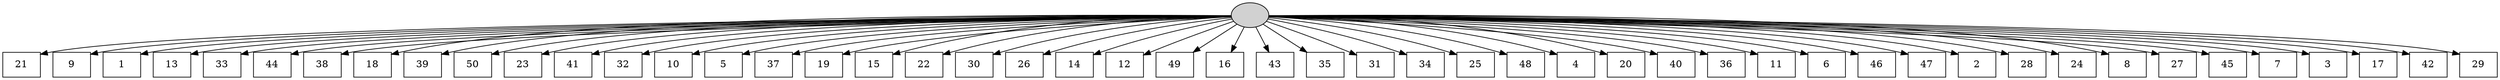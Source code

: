 digraph G {
0[style=filled, fillcolor=grey82, label=""];
1[shape=box,style=filled, fillcolor=white,label="21\n"];
2[shape=box,style=filled, fillcolor=white,label="9\n"];
3[shape=box,style=filled, fillcolor=white,label="1\n"];
4[shape=box,style=filled, fillcolor=white,label="13\n"];
5[shape=box,style=filled, fillcolor=white,label="33\n"];
6[shape=box,style=filled, fillcolor=white,label="44\n"];
7[shape=box,style=filled, fillcolor=white,label="38\n"];
8[shape=box,style=filled, fillcolor=white,label="18\n"];
9[shape=box,style=filled, fillcolor=white,label="39\n"];
10[shape=box,style=filled, fillcolor=white,label="50\n"];
11[shape=box,style=filled, fillcolor=white,label="23\n"];
12[shape=box,style=filled, fillcolor=white,label="41\n"];
13[shape=box,style=filled, fillcolor=white,label="32\n"];
14[shape=box,style=filled, fillcolor=white,label="10\n"];
15[shape=box,style=filled, fillcolor=white,label="5\n"];
16[shape=box,style=filled, fillcolor=white,label="37\n"];
17[shape=box,style=filled, fillcolor=white,label="19\n"];
18[shape=box,style=filled, fillcolor=white,label="15\n"];
19[shape=box,style=filled, fillcolor=white,label="22\n"];
20[shape=box,style=filled, fillcolor=white,label="30\n"];
21[shape=box,style=filled, fillcolor=white,label="26\n"];
22[shape=box,style=filled, fillcolor=white,label="14\n"];
23[shape=box,style=filled, fillcolor=white,label="12\n"];
24[shape=box,style=filled, fillcolor=white,label="49\n"];
25[shape=box,style=filled, fillcolor=white,label="16\n"];
26[shape=box,style=filled, fillcolor=white,label="43\n"];
27[shape=box,style=filled, fillcolor=white,label="35\n"];
28[shape=box,style=filled, fillcolor=white,label="31\n"];
29[shape=box,style=filled, fillcolor=white,label="34\n"];
30[shape=box,style=filled, fillcolor=white,label="25\n"];
31[shape=box,style=filled, fillcolor=white,label="48\n"];
32[shape=box,style=filled, fillcolor=white,label="4\n"];
33[shape=box,style=filled, fillcolor=white,label="20\n"];
34[shape=box,style=filled, fillcolor=white,label="40\n"];
35[shape=box,style=filled, fillcolor=white,label="36\n"];
36[shape=box,style=filled, fillcolor=white,label="11\n"];
37[shape=box,style=filled, fillcolor=white,label="6\n"];
38[shape=box,style=filled, fillcolor=white,label="46\n"];
39[shape=box,style=filled, fillcolor=white,label="47\n"];
40[shape=box,style=filled, fillcolor=white,label="2\n"];
41[shape=box,style=filled, fillcolor=white,label="28\n"];
42[shape=box,style=filled, fillcolor=white,label="24\n"];
43[shape=box,style=filled, fillcolor=white,label="8\n"];
44[shape=box,style=filled, fillcolor=white,label="27\n"];
45[shape=box,style=filled, fillcolor=white,label="45\n"];
46[shape=box,style=filled, fillcolor=white,label="7\n"];
47[shape=box,style=filled, fillcolor=white,label="3\n"];
48[shape=box,style=filled, fillcolor=white,label="17\n"];
49[shape=box,style=filled, fillcolor=white,label="42\n"];
50[shape=box,style=filled, fillcolor=white,label="29\n"];
0->1 ;
0->2 ;
0->3 ;
0->4 ;
0->5 ;
0->6 ;
0->7 ;
0->8 ;
0->9 ;
0->10 ;
0->11 ;
0->12 ;
0->13 ;
0->14 ;
0->15 ;
0->16 ;
0->17 ;
0->18 ;
0->19 ;
0->20 ;
0->21 ;
0->22 ;
0->23 ;
0->24 ;
0->25 ;
0->26 ;
0->27 ;
0->28 ;
0->29 ;
0->30 ;
0->31 ;
0->32 ;
0->33 ;
0->34 ;
0->35 ;
0->36 ;
0->37 ;
0->38 ;
0->39 ;
0->40 ;
0->41 ;
0->42 ;
0->43 ;
0->44 ;
0->45 ;
0->46 ;
0->47 ;
0->48 ;
0->49 ;
0->50 ;
}
